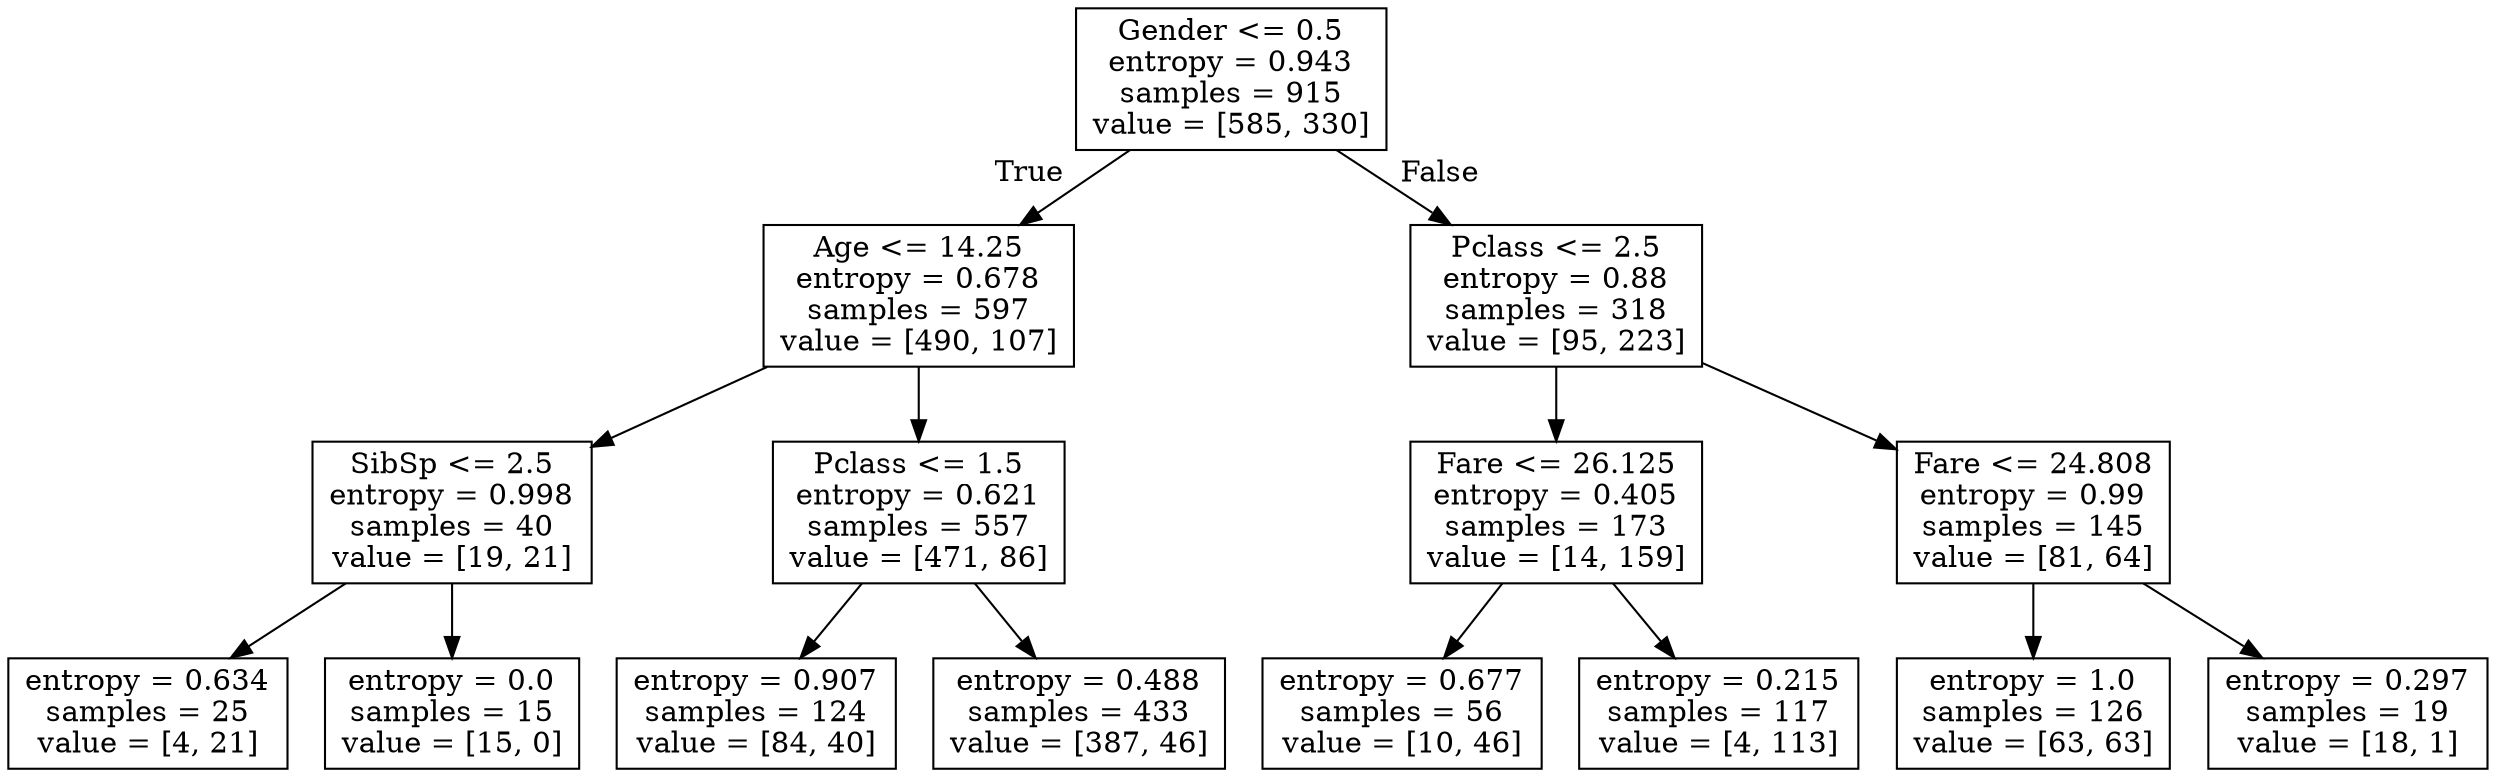digraph Tree {
node [shape=box] ;
0 [label="Gender <= 0.5\nentropy = 0.943\nsamples = 915\nvalue = [585, 330]"] ;
1 [label="Age <= 14.25\nentropy = 0.678\nsamples = 597\nvalue = [490, 107]"] ;
0 -> 1 [labeldistance=2.5, labelangle=45, headlabel="True"] ;
2 [label="SibSp <= 2.5\nentropy = 0.998\nsamples = 40\nvalue = [19, 21]"] ;
1 -> 2 ;
3 [label="entropy = 0.634\nsamples = 25\nvalue = [4, 21]"] ;
2 -> 3 ;
4 [label="entropy = 0.0\nsamples = 15\nvalue = [15, 0]"] ;
2 -> 4 ;
5 [label="Pclass <= 1.5\nentropy = 0.621\nsamples = 557\nvalue = [471, 86]"] ;
1 -> 5 ;
6 [label="entropy = 0.907\nsamples = 124\nvalue = [84, 40]"] ;
5 -> 6 ;
7 [label="entropy = 0.488\nsamples = 433\nvalue = [387, 46]"] ;
5 -> 7 ;
8 [label="Pclass <= 2.5\nentropy = 0.88\nsamples = 318\nvalue = [95, 223]"] ;
0 -> 8 [labeldistance=2.5, labelangle=-45, headlabel="False"] ;
9 [label="Fare <= 26.125\nentropy = 0.405\nsamples = 173\nvalue = [14, 159]"] ;
8 -> 9 ;
10 [label="entropy = 0.677\nsamples = 56\nvalue = [10, 46]"] ;
9 -> 10 ;
11 [label="entropy = 0.215\nsamples = 117\nvalue = [4, 113]"] ;
9 -> 11 ;
12 [label="Fare <= 24.808\nentropy = 0.99\nsamples = 145\nvalue = [81, 64]"] ;
8 -> 12 ;
13 [label="entropy = 1.0\nsamples = 126\nvalue = [63, 63]"] ;
12 -> 13 ;
14 [label="entropy = 0.297\nsamples = 19\nvalue = [18, 1]"] ;
12 -> 14 ;
}
